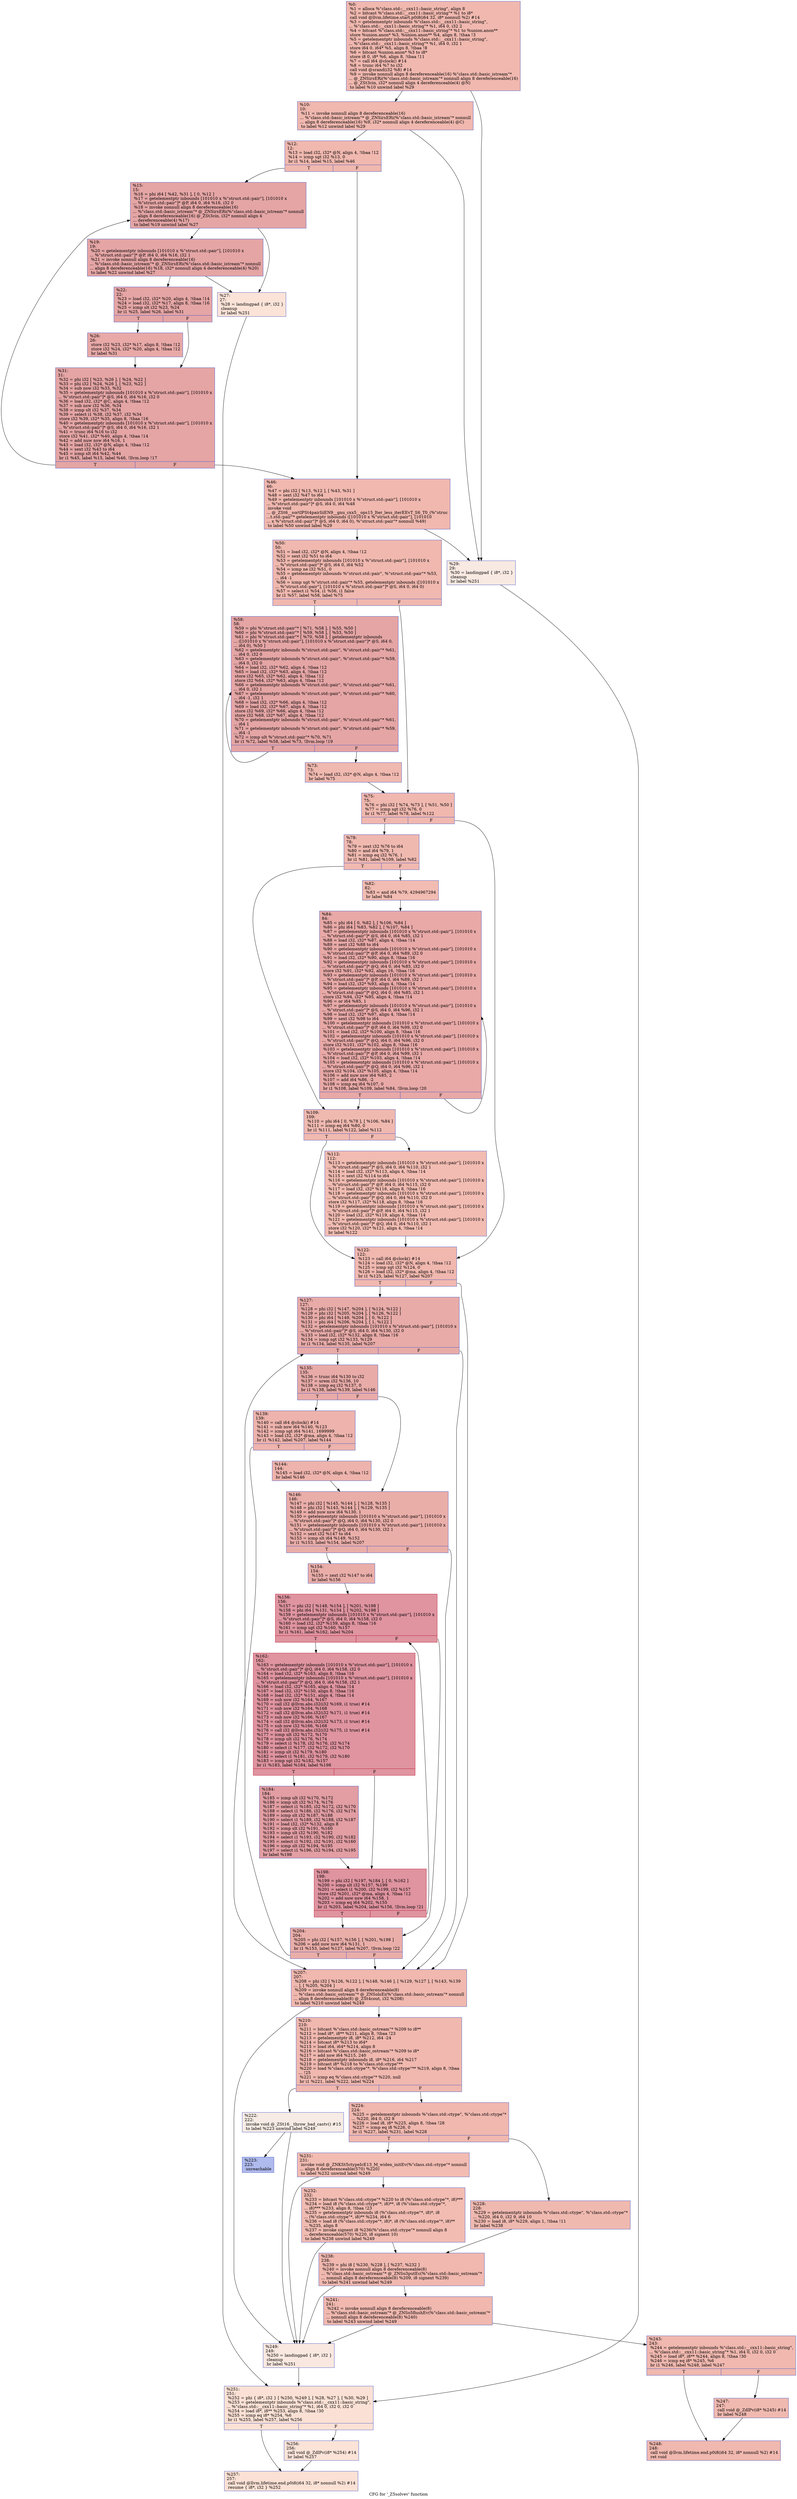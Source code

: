 digraph "CFG for '_Z5solvev' function" {
	label="CFG for '_Z5solvev' function";

	Node0x556a79143400 [shape=record,color="#3d50c3ff", style=filled, fillcolor="#dc5d4a70",label="{%0:\l  %1 = alloca %\"class.std::__cxx11::basic_string\", align 8\l  %2 = bitcast %\"class.std::__cxx11::basic_string\"* %1 to i8*\l  call void @llvm.lifetime.start.p0i8(i64 32, i8* nonnull %2) #14\l  %3 = getelementptr inbounds %\"class.std::__cxx11::basic_string\",\l... %\"class.std::__cxx11::basic_string\"* %1, i64 0, i32 2\l  %4 = bitcast %\"class.std::__cxx11::basic_string\"* %1 to %union.anon**\l  store %union.anon* %3, %union.anon** %4, align 8, !tbaa !3\l  %5 = getelementptr inbounds %\"class.std::__cxx11::basic_string\",\l... %\"class.std::__cxx11::basic_string\"* %1, i64 0, i32 1\l  store i64 0, i64* %5, align 8, !tbaa !8\l  %6 = bitcast %union.anon* %3 to i8*\l  store i8 0, i8* %6, align 8, !tbaa !11\l  %7 = call i64 @clock() #14\l  %8 = trunc i64 %7 to i32\l  call void @srand(i32 %8) #14\l  %9 = invoke nonnull align 8 dereferenceable(16) %\"class.std::basic_istream\"*\l... @_ZNSirsERi(%\"class.std::basic_istream\"* nonnull align 8 dereferenceable(16)\l... @_ZSt3cin, i32* nonnull align 4 dereferenceable(4) @N)\l          to label %10 unwind label %29\l}"];
	Node0x556a79143400 -> Node0x556a79144480;
	Node0x556a79143400 -> Node0x556a79144510;
	Node0x556a79144480 [shape=record,color="#3d50c3ff", style=filled, fillcolor="#dc5d4a70",label="{%10:\l10:                                               \l  %11 = invoke nonnull align 8 dereferenceable(16)\l... %\"class.std::basic_istream\"* @_ZNSirsERi(%\"class.std::basic_istream\"* nonnull\l... align 8 dereferenceable(16) %9, i32* nonnull align 4 dereferenceable(4) @C)\l          to label %12 unwind label %29\l}"];
	Node0x556a79144480 -> Node0x556a79144830;
	Node0x556a79144480 -> Node0x556a79144510;
	Node0x556a79144830 [shape=record,color="#3d50c3ff", style=filled, fillcolor="#dc5d4a70",label="{%12:\l12:                                               \l  %13 = load i32, i32* @N, align 4, !tbaa !12\l  %14 = icmp sgt i32 %13, 0\l  br i1 %14, label %15, label %46\l|{<s0>T|<s1>F}}"];
	Node0x556a79144830:s0 -> Node0x556a791450e0;
	Node0x556a79144830:s1 -> Node0x556a79145130;
	Node0x556a791450e0 [shape=record,color="#3d50c3ff", style=filled, fillcolor="#c5333470",label="{%15:\l15:                                               \l  %16 = phi i64 [ %42, %31 ], [ 0, %12 ]\l  %17 = getelementptr inbounds [101010 x %\"struct.std::pair\"], [101010 x\l... %\"struct.std::pair\"]* @P, i64 0, i64 %16, i32 0\l  %18 = invoke nonnull align 8 dereferenceable(16)\l... %\"class.std::basic_istream\"* @_ZNSirsERi(%\"class.std::basic_istream\"* nonnull\l... align 8 dereferenceable(16) @_ZSt3cin, i32* nonnull align 4\l... dereferenceable(4) %17)\l          to label %19 unwind label %27\l}"];
	Node0x556a791450e0 -> Node0x556a791453e0;
	Node0x556a791450e0 -> Node0x556a79145470;
	Node0x556a791453e0 [shape=record,color="#3d50c3ff", style=filled, fillcolor="#c5333470",label="{%19:\l19:                                               \l  %20 = getelementptr inbounds [101010 x %\"struct.std::pair\"], [101010 x\l... %\"struct.std::pair\"]* @P, i64 0, i64 %16, i32 1\l  %21 = invoke nonnull align 8 dereferenceable(16)\l... %\"class.std::basic_istream\"* @_ZNSirsERi(%\"class.std::basic_istream\"* nonnull\l... align 8 dereferenceable(16) %18, i32* nonnull align 4 dereferenceable(4) %20)\l          to label %22 unwind label %27\l}"];
	Node0x556a791453e0 -> Node0x556a79145730;
	Node0x556a791453e0 -> Node0x556a79145470;
	Node0x556a79145730 [shape=record,color="#3d50c3ff", style=filled, fillcolor="#c5333470",label="{%22:\l22:                                               \l  %23 = load i32, i32* %20, align 4, !tbaa !14\l  %24 = load i32, i32* %17, align 8, !tbaa !16\l  %25 = icmp slt i32 %23, %24\l  br i1 %25, label %26, label %31\l|{<s0>T|<s1>F}}"];
	Node0x556a79145730:s0 -> Node0x556a791459b0;
	Node0x556a79145730:s1 -> Node0x556a791452a0;
	Node0x556a791459b0 [shape=record,color="#3d50c3ff", style=filled, fillcolor="#ca3b3770",label="{%26:\l26:                                               \l  store i32 %23, i32* %17, align 8, !tbaa !12\l  store i32 %24, i32* %20, align 4, !tbaa !12\l  br label %31\l}"];
	Node0x556a791459b0 -> Node0x556a791452a0;
	Node0x556a79145470 [shape=record,color="#3d50c3ff", style=filled, fillcolor="#f6bfa670",label="{%27:\l27:                                               \l  %28 = landingpad \{ i8*, i32 \}\l          cleanup\l  br label %251\l}"];
	Node0x556a79145470 -> Node0x556a79145c90;
	Node0x556a79144510 [shape=record,color="#3d50c3ff", style=filled, fillcolor="#efcebd70",label="{%29:\l29:                                               \l  %30 = landingpad \{ i8*, i32 \}\l          cleanup\l  br label %251\l}"];
	Node0x556a79144510 -> Node0x556a79145c90;
	Node0x556a791452a0 [shape=record,color="#3d50c3ff", style=filled, fillcolor="#c5333470",label="{%31:\l31:                                               \l  %32 = phi i32 [ %23, %26 ], [ %24, %22 ]\l  %33 = phi i32 [ %24, %26 ], [ %23, %22 ]\l  %34 = sub nsw i32 %33, %32\l  %35 = getelementptr inbounds [101010 x %\"struct.std::pair\"], [101010 x\l... %\"struct.std::pair\"]* @S, i64 0, i64 %16, i32 0\l  %36 = load i32, i32* @C, align 4, !tbaa !12\l  %37 = sub nsw i32 %36, %34\l  %38 = icmp slt i32 %37, %34\l  %39 = select i1 %38, i32 %37, i32 %34\l  store i32 %39, i32* %35, align 8, !tbaa !16\l  %40 = getelementptr inbounds [101010 x %\"struct.std::pair\"], [101010 x\l... %\"struct.std::pair\"]* @S, i64 0, i64 %16, i32 1\l  %41 = trunc i64 %16 to i32\l  store i32 %41, i32* %40, align 4, !tbaa !14\l  %42 = add nuw nsw i64 %16, 1\l  %43 = load i32, i32* @N, align 4, !tbaa !12\l  %44 = sext i32 %43 to i64\l  %45 = icmp slt i64 %42, %44\l  br i1 %45, label %15, label %46, !llvm.loop !17\l|{<s0>T|<s1>F}}"];
	Node0x556a791452a0:s0 -> Node0x556a791450e0;
	Node0x556a791452a0:s1 -> Node0x556a79145130;
	Node0x556a79145130 [shape=record,color="#3d50c3ff", style=filled, fillcolor="#dc5d4a70",label="{%46:\l46:                                               \l  %47 = phi i32 [ %13, %12 ], [ %43, %31 ]\l  %48 = sext i32 %47 to i64\l  %49 = getelementptr inbounds [101010 x %\"struct.std::pair\"], [101010 x\l... %\"struct.std::pair\"]* @S, i64 0, i64 %48\l  invoke void\l... @_ZSt6__sortIPSt4pairIiiEN9__gnu_cxx5__ops15_Iter_less_iterEEvT_S6_T0_(%\"struc\l...t.std::pair\"* getelementptr inbounds ([101010 x %\"struct.std::pair\"], [101010\l... x %\"struct.std::pair\"]* @S, i64 0, i64 0), %\"struct.std::pair\"* nonnull %49)\l          to label %50 unwind label %29\l}"];
	Node0x556a79145130 -> Node0x556a79146e00;
	Node0x556a79145130 -> Node0x556a79144510;
	Node0x556a79146e00 [shape=record,color="#3d50c3ff", style=filled, fillcolor="#dc5d4a70",label="{%50:\l50:                                               \l  %51 = load i32, i32* @N, align 4, !tbaa !12\l  %52 = sext i32 %51 to i64\l  %53 = getelementptr inbounds [101010 x %\"struct.std::pair\"], [101010 x\l... %\"struct.std::pair\"]* @S, i64 0, i64 %52\l  %54 = icmp ne i32 %51, 0\l  %55 = getelementptr inbounds %\"struct.std::pair\", %\"struct.std::pair\"* %53,\l... i64 -1\l  %56 = icmp ugt %\"struct.std::pair\"* %55, getelementptr inbounds ([101010 x\l... %\"struct.std::pair\"], [101010 x %\"struct.std::pair\"]* @S, i64 0, i64 0)\l  %57 = select i1 %54, i1 %56, i1 false\l  br i1 %57, label %58, label %75\l|{<s0>T|<s1>F}}"];
	Node0x556a79146e00:s0 -> Node0x556a79146d00;
	Node0x556a79146e00:s1 -> Node0x556a79147570;
	Node0x556a79146d00 [shape=record,color="#3d50c3ff", style=filled, fillcolor="#c5333470",label="{%58:\l58:                                               \l  %59 = phi %\"struct.std::pair\"* [ %71, %58 ], [ %55, %50 ]\l  %60 = phi %\"struct.std::pair\"* [ %59, %58 ], [ %53, %50 ]\l  %61 = phi %\"struct.std::pair\"* [ %70, %58 ], [ getelementptr inbounds\l... ([101010 x %\"struct.std::pair\"], [101010 x %\"struct.std::pair\"]* @S, i64 0,\l... i64 0), %50 ]\l  %62 = getelementptr inbounds %\"struct.std::pair\", %\"struct.std::pair\"* %61,\l... i64 0, i32 0\l  %63 = getelementptr inbounds %\"struct.std::pair\", %\"struct.std::pair\"* %59,\l... i64 0, i32 0\l  %64 = load i32, i32* %62, align 4, !tbaa !12\l  %65 = load i32, i32* %63, align 4, !tbaa !12\l  store i32 %65, i32* %62, align 4, !tbaa !12\l  store i32 %64, i32* %63, align 4, !tbaa !12\l  %66 = getelementptr inbounds %\"struct.std::pair\", %\"struct.std::pair\"* %61,\l... i64 0, i32 1\l  %67 = getelementptr inbounds %\"struct.std::pair\", %\"struct.std::pair\"* %60,\l... i64 -1, i32 1\l  %68 = load i32, i32* %66, align 4, !tbaa !12\l  %69 = load i32, i32* %67, align 4, !tbaa !12\l  store i32 %69, i32* %66, align 4, !tbaa !12\l  store i32 %68, i32* %67, align 4, !tbaa !12\l  %70 = getelementptr inbounds %\"struct.std::pair\", %\"struct.std::pair\"* %61,\l... i64 1\l  %71 = getelementptr inbounds %\"struct.std::pair\", %\"struct.std::pair\"* %59,\l... i64 -1\l  %72 = icmp ult %\"struct.std::pair\"* %70, %71\l  br i1 %72, label %58, label %73, !llvm.loop !19\l|{<s0>T|<s1>F}}"];
	Node0x556a79146d00:s0 -> Node0x556a79146d00;
	Node0x556a79146d00:s1 -> Node0x556a791485c0;
	Node0x556a791485c0 [shape=record,color="#3d50c3ff", style=filled, fillcolor="#de614d70",label="{%73:\l73:                                               \l  %74 = load i32, i32* @N, align 4, !tbaa !12\l  br label %75\l}"];
	Node0x556a791485c0 -> Node0x556a79147570;
	Node0x556a79147570 [shape=record,color="#3d50c3ff", style=filled, fillcolor="#dc5d4a70",label="{%75:\l75:                                               \l  %76 = phi i32 [ %74, %73 ], [ %51, %50 ]\l  %77 = icmp sgt i32 %76, 0\l  br i1 %77, label %78, label %122\l|{<s0>T|<s1>F}}"];
	Node0x556a79147570:s0 -> Node0x556a791489a0;
	Node0x556a79147570:s1 -> Node0x556a791489f0;
	Node0x556a791489a0 [shape=record,color="#3d50c3ff", style=filled, fillcolor="#de614d70",label="{%78:\l78:                                               \l  %79 = zext i32 %76 to i64\l  %80 = and i64 %79, 1\l  %81 = icmp eq i32 %76, 1\l  br i1 %81, label %109, label %82\l|{<s0>T|<s1>F}}"];
	Node0x556a791489a0:s0 -> Node0x556a79148c80;
	Node0x556a791489a0:s1 -> Node0x556a79148cd0;
	Node0x556a79148cd0 [shape=record,color="#3d50c3ff", style=filled, fillcolor="#e1675170",label="{%82:\l82:                                               \l  %83 = and i64 %79, 4294967294\l  br label %84\l}"];
	Node0x556a79148cd0 -> Node0x556a79148ea0;
	Node0x556a79148ea0 [shape=record,color="#3d50c3ff", style=filled, fillcolor="#ca3b3770",label="{%84:\l84:                                               \l  %85 = phi i64 [ 0, %82 ], [ %106, %84 ]\l  %86 = phi i64 [ %83, %82 ], [ %107, %84 ]\l  %87 = getelementptr inbounds [101010 x %\"struct.std::pair\"], [101010 x\l... %\"struct.std::pair\"]* @S, i64 0, i64 %85, i32 1\l  %88 = load i32, i32* %87, align 4, !tbaa !14\l  %89 = sext i32 %88 to i64\l  %90 = getelementptr inbounds [101010 x %\"struct.std::pair\"], [101010 x\l... %\"struct.std::pair\"]* @P, i64 0, i64 %89, i32 0\l  %91 = load i32, i32* %90, align 8, !tbaa !16\l  %92 = getelementptr inbounds [101010 x %\"struct.std::pair\"], [101010 x\l... %\"struct.std::pair\"]* @Q, i64 0, i64 %85, i32 0\l  store i32 %91, i32* %92, align 16, !tbaa !16\l  %93 = getelementptr inbounds [101010 x %\"struct.std::pair\"], [101010 x\l... %\"struct.std::pair\"]* @P, i64 0, i64 %89, i32 1\l  %94 = load i32, i32* %93, align 4, !tbaa !14\l  %95 = getelementptr inbounds [101010 x %\"struct.std::pair\"], [101010 x\l... %\"struct.std::pair\"]* @Q, i64 0, i64 %85, i32 1\l  store i32 %94, i32* %95, align 4, !tbaa !14\l  %96 = or i64 %85, 1\l  %97 = getelementptr inbounds [101010 x %\"struct.std::pair\"], [101010 x\l... %\"struct.std::pair\"]* @S, i64 0, i64 %96, i32 1\l  %98 = load i32, i32* %97, align 4, !tbaa !14\l  %99 = sext i32 %98 to i64\l  %100 = getelementptr inbounds [101010 x %\"struct.std::pair\"], [101010 x\l... %\"struct.std::pair\"]* @P, i64 0, i64 %99, i32 0\l  %101 = load i32, i32* %100, align 8, !tbaa !16\l  %102 = getelementptr inbounds [101010 x %\"struct.std::pair\"], [101010 x\l... %\"struct.std::pair\"]* @Q, i64 0, i64 %96, i32 0\l  store i32 %101, i32* %102, align 8, !tbaa !16\l  %103 = getelementptr inbounds [101010 x %\"struct.std::pair\"], [101010 x\l... %\"struct.std::pair\"]* @P, i64 0, i64 %99, i32 1\l  %104 = load i32, i32* %103, align 4, !tbaa !14\l  %105 = getelementptr inbounds [101010 x %\"struct.std::pair\"], [101010 x\l... %\"struct.std::pair\"]* @Q, i64 0, i64 %96, i32 1\l  store i32 %104, i32* %105, align 4, !tbaa !14\l  %106 = add nuw nsw i64 %85, 2\l  %107 = add i64 %86, -2\l  %108 = icmp eq i64 %107, 0\l  br i1 %108, label %109, label %84, !llvm.loop !20\l|{<s0>T|<s1>F}}"];
	Node0x556a79148ea0:s0 -> Node0x556a79148c80;
	Node0x556a79148ea0:s1 -> Node0x556a79148ea0;
	Node0x556a79148c80 [shape=record,color="#3d50c3ff", style=filled, fillcolor="#de614d70",label="{%109:\l109:                                              \l  %110 = phi i64 [ 0, %78 ], [ %106, %84 ]\l  %111 = icmp eq i64 %80, 0\l  br i1 %111, label %122, label %112\l|{<s0>T|<s1>F}}"];
	Node0x556a79148c80:s0 -> Node0x556a791489f0;
	Node0x556a79148c80:s1 -> Node0x556a7914a490;
	Node0x556a7914a490 [shape=record,color="#3d50c3ff", style=filled, fillcolor="#e1675170",label="{%112:\l112:                                              \l  %113 = getelementptr inbounds [101010 x %\"struct.std::pair\"], [101010 x\l... %\"struct.std::pair\"]* @S, i64 0, i64 %110, i32 1\l  %114 = load i32, i32* %113, align 4, !tbaa !14\l  %115 = sext i32 %114 to i64\l  %116 = getelementptr inbounds [101010 x %\"struct.std::pair\"], [101010 x\l... %\"struct.std::pair\"]* @P, i64 0, i64 %115, i32 0\l  %117 = load i32, i32* %116, align 8, !tbaa !16\l  %118 = getelementptr inbounds [101010 x %\"struct.std::pair\"], [101010 x\l... %\"struct.std::pair\"]* @Q, i64 0, i64 %110, i32 0\l  store i32 %117, i32* %118, align 8, !tbaa !16\l  %119 = getelementptr inbounds [101010 x %\"struct.std::pair\"], [101010 x\l... %\"struct.std::pair\"]* @P, i64 0, i64 %115, i32 1\l  %120 = load i32, i32* %119, align 4, !tbaa !14\l  %121 = getelementptr inbounds [101010 x %\"struct.std::pair\"], [101010 x\l... %\"struct.std::pair\"]* @Q, i64 0, i64 %110, i32 1\l  store i32 %120, i32* %121, align 4, !tbaa !14\l  br label %122\l}"];
	Node0x556a7914a490 -> Node0x556a791489f0;
	Node0x556a791489f0 [shape=record,color="#3d50c3ff", style=filled, fillcolor="#dc5d4a70",label="{%122:\l122:                                              \l  %123 = call i64 @clock() #14\l  %124 = load i32, i32* @N, align 4, !tbaa !12\l  %125 = icmp sgt i32 %124, 0\l  %126 = load i32, i32* @ma, align 4, !tbaa !12\l  br i1 %125, label %127, label %207\l|{<s0>T|<s1>F}}"];
	Node0x556a791489f0:s0 -> Node0x556a7914afc0;
	Node0x556a791489f0:s1 -> Node0x556a7914b010;
	Node0x556a7914afc0 [shape=record,color="#3d50c3ff", style=filled, fillcolor="#cc403a70",label="{%127:\l127:                                              \l  %128 = phi i32 [ %147, %204 ], [ %124, %122 ]\l  %129 = phi i32 [ %205, %204 ], [ %126, %122 ]\l  %130 = phi i64 [ %149, %204 ], [ 0, %122 ]\l  %131 = phi i64 [ %206, %204 ], [ 1, %122 ]\l  %132 = getelementptr inbounds [101010 x %\"struct.std::pair\"], [101010 x\l... %\"struct.std::pair\"]* @S, i64 0, i64 %130, i32 0\l  %133 = load i32, i32* %132, align 8, !tbaa !16\l  %134 = icmp sgt i32 %133, %129\l  br i1 %134, label %135, label %207\l|{<s0>T|<s1>F}}"];
	Node0x556a7914afc0:s0 -> Node0x556a7913e8e0;
	Node0x556a7914afc0:s1 -> Node0x556a7914b010;
	Node0x556a7913e8e0 [shape=record,color="#3d50c3ff", style=filled, fillcolor="#cc403a70",label="{%135:\l135:                                              \l  %136 = trunc i64 %130 to i32\l  %137 = urem i32 %136, 10\l  %138 = icmp eq i32 %137, 0\l  br i1 %138, label %139, label %146\l|{<s0>T|<s1>F}}"];
	Node0x556a7913e8e0:s0 -> Node0x556a7913ebe0;
	Node0x556a7913e8e0:s1 -> Node0x556a7913ec30;
	Node0x556a7913ebe0 [shape=record,color="#3d50c3ff", style=filled, fillcolor="#d6524470",label="{%139:\l139:                                              \l  %140 = call i64 @clock() #14\l  %141 = sub nsw i64 %140, %123\l  %142 = icmp sgt i64 %141, 1699999\l  %143 = load i32, i32* @ma, align 4, !tbaa !12\l  br i1 %142, label %207, label %144\l|{<s0>T|<s1>F}}"];
	Node0x556a7913ebe0:s0 -> Node0x556a7914b010;
	Node0x556a7913ebe0:s1 -> Node0x556a7913f020;
	Node0x556a7913f020 [shape=record,color="#3d50c3ff", style=filled, fillcolor="#d6524470",label="{%144:\l144:                                              \l  %145 = load i32, i32* @N, align 4, !tbaa !12\l  br label %146\l}"];
	Node0x556a7913f020 -> Node0x556a7913ec30;
	Node0x556a7913ec30 [shape=record,color="#3d50c3ff", style=filled, fillcolor="#d0473d70",label="{%146:\l146:                                              \l  %147 = phi i32 [ %145, %144 ], [ %128, %135 ]\l  %148 = phi i32 [ %143, %144 ], [ %129, %135 ]\l  %149 = add nuw nsw i64 %130, 1\l  %150 = getelementptr inbounds [101010 x %\"struct.std::pair\"], [101010 x\l... %\"struct.std::pair\"]* @Q, i64 0, i64 %130, i32 0\l  %151 = getelementptr inbounds [101010 x %\"struct.std::pair\"], [101010 x\l... %\"struct.std::pair\"]* @Q, i64 0, i64 %130, i32 1\l  %152 = sext i32 %147 to i64\l  %153 = icmp slt i64 %149, %152\l  br i1 %153, label %154, label %207\l|{<s0>T|<s1>F}}"];
	Node0x556a7913ec30:s0 -> Node0x556a7914d780;
	Node0x556a7913ec30:s1 -> Node0x556a7914b010;
	Node0x556a7914d780 [shape=record,color="#3d50c3ff", style=filled, fillcolor="#d0473d70",label="{%154:\l154:                                              \l  %155 = zext i32 %147 to i64\l  br label %156\l}"];
	Node0x556a7914d780 -> Node0x556a7914d8f0;
	Node0x556a7914d8f0 [shape=record,color="#b70d28ff", style=filled, fillcolor="#b70d2870",label="{%156:\l156:                                              \l  %157 = phi i32 [ %148, %154 ], [ %201, %198 ]\l  %158 = phi i64 [ %131, %154 ], [ %202, %198 ]\l  %159 = getelementptr inbounds [101010 x %\"struct.std::pair\"], [101010 x\l... %\"struct.std::pair\"]* @S, i64 0, i64 %158, i32 0\l  %160 = load i32, i32* %159, align 8, !tbaa !16\l  %161 = icmp sgt i32 %160, %157\l  br i1 %161, label %162, label %204\l|{<s0>T|<s1>F}}"];
	Node0x556a7914d8f0:s0 -> Node0x556a7914dd40;
	Node0x556a7914d8f0:s1 -> Node0x556a7914b110;
	Node0x556a7914dd40 [shape=record,color="#b70d28ff", style=filled, fillcolor="#b70d2870",label="{%162:\l162:                                              \l  %163 = getelementptr inbounds [101010 x %\"struct.std::pair\"], [101010 x\l... %\"struct.std::pair\"]* @Q, i64 0, i64 %158, i32 0\l  %164 = load i32, i32* %163, align 8, !tbaa !16\l  %165 = getelementptr inbounds [101010 x %\"struct.std::pair\"], [101010 x\l... %\"struct.std::pair\"]* @Q, i64 0, i64 %158, i32 1\l  %166 = load i32, i32* %165, align 4, !tbaa !14\l  %167 = load i32, i32* %150, align 8, !tbaa !16\l  %168 = load i32, i32* %151, align 4, !tbaa !14\l  %169 = sub nsw i32 %164, %167\l  %170 = call i32 @llvm.abs.i32(i32 %169, i1 true) #14\l  %171 = sub nsw i32 %164, %168\l  %172 = call i32 @llvm.abs.i32(i32 %171, i1 true) #14\l  %173 = sub nsw i32 %166, %167\l  %174 = call i32 @llvm.abs.i32(i32 %173, i1 true) #14\l  %175 = sub nsw i32 %166, %168\l  %176 = call i32 @llvm.abs.i32(i32 %175, i1 true) #14\l  %177 = icmp ult i32 %172, %170\l  %178 = icmp ult i32 %176, %174\l  %179 = select i1 %178, i32 %176, i32 %174\l  %180 = select i1 %177, i32 %172, i32 %170\l  %181 = icmp slt i32 %179, %180\l  %182 = select i1 %181, i32 %179, i32 %180\l  %183 = icmp sgt i32 %182, %157\l  br i1 %183, label %184, label %198\l|{<s0>T|<s1>F}}"];
	Node0x556a7914dd40:s0 -> Node0x556a7914ed30;
	Node0x556a7914dd40:s1 -> Node0x556a7914d9b0;
	Node0x556a7914ed30 [shape=record,color="#3d50c3ff", style=filled, fillcolor="#be242e70",label="{%184:\l184:                                              \l  %185 = icmp ult i32 %170, %172\l  %186 = icmp ult i32 %174, %176\l  %187 = select i1 %185, i32 %172, i32 %170\l  %188 = select i1 %186, i32 %176, i32 %174\l  %189 = icmp slt i32 %187, %188\l  %190 = select i1 %189, i32 %188, i32 %187\l  %191 = load i32, i32* %132, align 8\l  %192 = icmp slt i32 %191, %160\l  %193 = icmp slt i32 %190, %182\l  %194 = select i1 %193, i32 %190, i32 %182\l  %195 = select i1 %192, i32 %191, i32 %160\l  %196 = icmp slt i32 %194, %195\l  %197 = select i1 %196, i32 %194, i32 %195\l  br label %198\l}"];
	Node0x556a7914ed30 -> Node0x556a7914d9b0;
	Node0x556a7914d9b0 [shape=record,color="#b70d28ff", style=filled, fillcolor="#b70d2870",label="{%198:\l198:                                              \l  %199 = phi i32 [ %197, %184 ], [ 0, %162 ]\l  %200 = icmp slt i32 %157, %199\l  %201 = select i1 %200, i32 %199, i32 %157\l  store i32 %201, i32* @ma, align 4, !tbaa !12\l  %202 = add nuw nsw i64 %158, 1\l  %203 = icmp eq i64 %202, %155\l  br i1 %203, label %204, label %156, !llvm.loop !21\l|{<s0>T|<s1>F}}"];
	Node0x556a7914d9b0:s0 -> Node0x556a7914b110;
	Node0x556a7914d9b0:s1 -> Node0x556a7914d8f0;
	Node0x556a7914b110 [shape=record,color="#3d50c3ff", style=filled, fillcolor="#d0473d70",label="{%204:\l204:                                              \l  %205 = phi i32 [ %157, %156 ], [ %201, %198 ]\l  %206 = add nuw nsw i64 %131, 1\l  br i1 %153, label %127, label %207, !llvm.loop !22\l|{<s0>T|<s1>F}}"];
	Node0x556a7914b110:s0 -> Node0x556a7914afc0;
	Node0x556a7914b110:s1 -> Node0x556a7914b010;
	Node0x556a7914b010 [shape=record,color="#3d50c3ff", style=filled, fillcolor="#dc5d4a70",label="{%207:\l207:                                              \l  %208 = phi i32 [ %126, %122 ], [ %148, %146 ], [ %129, %127 ], [ %143, %139\l... ], [ %205, %204 ]\l  %209 = invoke nonnull align 8 dereferenceable(8)\l... %\"class.std::basic_ostream\"* @_ZNSolsEi(%\"class.std::basic_ostream\"* nonnull\l... align 8 dereferenceable(8) @_ZSt4cout, i32 %208)\l          to label %210 unwind label %249\l}"];
	Node0x556a7914b010 -> Node0x556a7914ff40;
	Node0x556a7914b010 -> Node0x556a7914ff90;
	Node0x556a7914ff40 [shape=record,color="#3d50c3ff", style=filled, fillcolor="#dc5d4a70",label="{%210:\l210:                                              \l  %211 = bitcast %\"class.std::basic_ostream\"* %209 to i8**\l  %212 = load i8*, i8** %211, align 8, !tbaa !23\l  %213 = getelementptr i8, i8* %212, i64 -24\l  %214 = bitcast i8* %213 to i64*\l  %215 = load i64, i64* %214, align 8\l  %216 = bitcast %\"class.std::basic_ostream\"* %209 to i8*\l  %217 = add nsw i64 %215, 240\l  %218 = getelementptr inbounds i8, i8* %216, i64 %217\l  %219 = bitcast i8* %218 to %\"class.std::ctype\"**\l  %220 = load %\"class.std::ctype\"*, %\"class.std::ctype\"** %219, align 8, !tbaa\l... !25\l  %221 = icmp eq %\"class.std::ctype\"* %220, null\l  br i1 %221, label %222, label %224\l|{<s0>T|<s1>F}}"];
	Node0x556a7914ff40:s0 -> Node0x556a79151140;
	Node0x556a7914ff40:s1 -> Node0x556a791511d0;
	Node0x556a79151140 [shape=record,color="#3d50c3ff", style=filled, fillcolor="#ecd3c570",label="{%222:\l222:                                              \l  invoke void @_ZSt16__throw_bad_castv() #15\l          to label %223 unwind label %249\l}"];
	Node0x556a79151140 -> Node0x556a79151330;
	Node0x556a79151140 -> Node0x556a7914ff90;
	Node0x556a79151330 [shape=record,color="#3d50c3ff", style=filled, fillcolor="#4c66d670",label="{%223:\l223:                                              \l  unreachable\l}"];
	Node0x556a791511d0 [shape=record,color="#3d50c3ff", style=filled, fillcolor="#dc5d4a70",label="{%224:\l224:                                              \l  %225 = getelementptr inbounds %\"class.std::ctype\", %\"class.std::ctype\"*\l... %220, i64 0, i32 8\l  %226 = load i8, i8* %225, align 8, !tbaa !28\l  %227 = icmp eq i8 %226, 0\l  br i1 %227, label %231, label %228\l|{<s0>T|<s1>F}}"];
	Node0x556a791511d0:s0 -> Node0x556a79151880;
	Node0x556a791511d0:s1 -> Node0x556a79151910;
	Node0x556a79151910 [shape=record,color="#3d50c3ff", style=filled, fillcolor="#de614d70",label="{%228:\l228:                                              \l  %229 = getelementptr inbounds %\"class.std::ctype\", %\"class.std::ctype\"*\l... %220, i64 0, i32 9, i64 10\l  %230 = load i8, i8* %229, align 1, !tbaa !11\l  br label %238\l}"];
	Node0x556a79151910 -> Node0x556a79152210;
	Node0x556a79151880 [shape=record,color="#3d50c3ff", style=filled, fillcolor="#e1675170",label="{%231:\l231:                                              \l  invoke void @_ZNKSt5ctypeIcE13_M_widen_initEv(%\"class.std::ctype\"* nonnull\l... align 8 dereferenceable(570) %220)\l          to label %232 unwind label %249\l}"];
	Node0x556a79151880 -> Node0x556a79152350;
	Node0x556a79151880 -> Node0x556a7914ff90;
	Node0x556a79152350 [shape=record,color="#3d50c3ff", style=filled, fillcolor="#e1675170",label="{%232:\l232:                                              \l  %233 = bitcast %\"class.std::ctype\"* %220 to i8 (%\"class.std::ctype\"*, i8)***\l  %234 = load i8 (%\"class.std::ctype\"*, i8)**, i8 (%\"class.std::ctype\"*,\l... i8)*** %233, align 8, !tbaa !23\l  %235 = getelementptr inbounds i8 (%\"class.std::ctype\"*, i8)*, i8\l... (%\"class.std::ctype\"*, i8)** %234, i64 6\l  %236 = load i8 (%\"class.std::ctype\"*, i8)*, i8 (%\"class.std::ctype\"*, i8)**\l... %235, align 8\l  %237 = invoke signext i8 %236(%\"class.std::ctype\"* nonnull align 8\l... dereferenceable(570) %220, i8 signext 10)\l          to label %238 unwind label %249\l}"];
	Node0x556a79152350 -> Node0x556a79152210;
	Node0x556a79152350 -> Node0x556a7914ff90;
	Node0x556a79152210 [shape=record,color="#3d50c3ff", style=filled, fillcolor="#dc5d4a70",label="{%238:\l238:                                              \l  %239 = phi i8 [ %230, %228 ], [ %237, %232 ]\l  %240 = invoke nonnull align 8 dereferenceable(8)\l... %\"class.std::basic_ostream\"* @_ZNSo3putEc(%\"class.std::basic_ostream\"*\l... nonnull align 8 dereferenceable(8) %209, i8 signext %239)\l          to label %241 unwind label %249\l}"];
	Node0x556a79152210 -> Node0x556a79153090;
	Node0x556a79152210 -> Node0x556a7914ff90;
	Node0x556a79153090 [shape=record,color="#3d50c3ff", style=filled, fillcolor="#dc5d4a70",label="{%241:\l241:                                              \l  %242 = invoke nonnull align 8 dereferenceable(8)\l... %\"class.std::basic_ostream\"* @_ZNSo5flushEv(%\"class.std::basic_ostream\"*\l... nonnull align 8 dereferenceable(8) %240)\l          to label %243 unwind label %249\l}"];
	Node0x556a79153090 -> Node0x556a79153350;
	Node0x556a79153090 -> Node0x556a7914ff90;
	Node0x556a79153350 [shape=record,color="#3d50c3ff", style=filled, fillcolor="#dc5d4a70",label="{%243:\l243:                                              \l  %244 = getelementptr inbounds %\"class.std::__cxx11::basic_string\",\l... %\"class.std::__cxx11::basic_string\"* %1, i64 0, i32 0, i32 0\l  %245 = load i8*, i8** %244, align 8, !tbaa !30\l  %246 = icmp eq i8* %245, %6\l  br i1 %246, label %248, label %247\l|{<s0>T|<s1>F}}"];
	Node0x556a79153350:s0 -> Node0x556a79153890;
	Node0x556a79153350:s1 -> Node0x556a79153920;
	Node0x556a79153920 [shape=record,color="#3d50c3ff", style=filled, fillcolor="#de614d70",label="{%247:\l247:                                              \l  call void @_ZdlPv(i8* %245) #14\l  br label %248\l}"];
	Node0x556a79153920 -> Node0x556a79153890;
	Node0x556a79153890 [shape=record,color="#3d50c3ff", style=filled, fillcolor="#dc5d4a70",label="{%248:\l248:                                              \l  call void @llvm.lifetime.end.p0i8(i64 32, i8* nonnull %2) #14\l  ret void\l}"];
	Node0x556a7914ff90 [shape=record,color="#3d50c3ff", style=filled, fillcolor="#f1ccb870",label="{%249:\l249:                                              \l  %250 = landingpad \{ i8*, i32 \}\l          cleanup\l  br label %251\l}"];
	Node0x556a7914ff90 -> Node0x556a79145c90;
	Node0x556a79145c90 [shape=record,color="#3d50c3ff", style=filled, fillcolor="#f7bca170",label="{%251:\l251:                                              \l  %252 = phi \{ i8*, i32 \} [ %250, %249 ], [ %28, %27 ], [ %30, %29 ]\l  %253 = getelementptr inbounds %\"class.std::__cxx11::basic_string\",\l... %\"class.std::__cxx11::basic_string\"* %1, i64 0, i32 0, i32 0\l  %254 = load i8*, i8** %253, align 8, !tbaa !30\l  %255 = icmp eq i8* %254, %6\l  br i1 %255, label %257, label %256\l|{<s0>T|<s1>F}}"];
	Node0x556a79145c90:s0 -> Node0x556a79154880;
	Node0x556a79145c90:s1 -> Node0x556a791548d0;
	Node0x556a791548d0 [shape=record,color="#3d50c3ff", style=filled, fillcolor="#f6bfa670",label="{%256:\l256:                                              \l  call void @_ZdlPv(i8* %254) #14\l  br label %257\l}"];
	Node0x556a791548d0 -> Node0x556a79154880;
	Node0x556a79154880 [shape=record,color="#3d50c3ff", style=filled, fillcolor="#f7bca170",label="{%257:\l257:                                              \l  call void @llvm.lifetime.end.p0i8(i64 32, i8* nonnull %2) #14\l  resume \{ i8*, i32 \} %252\l}"];
}
